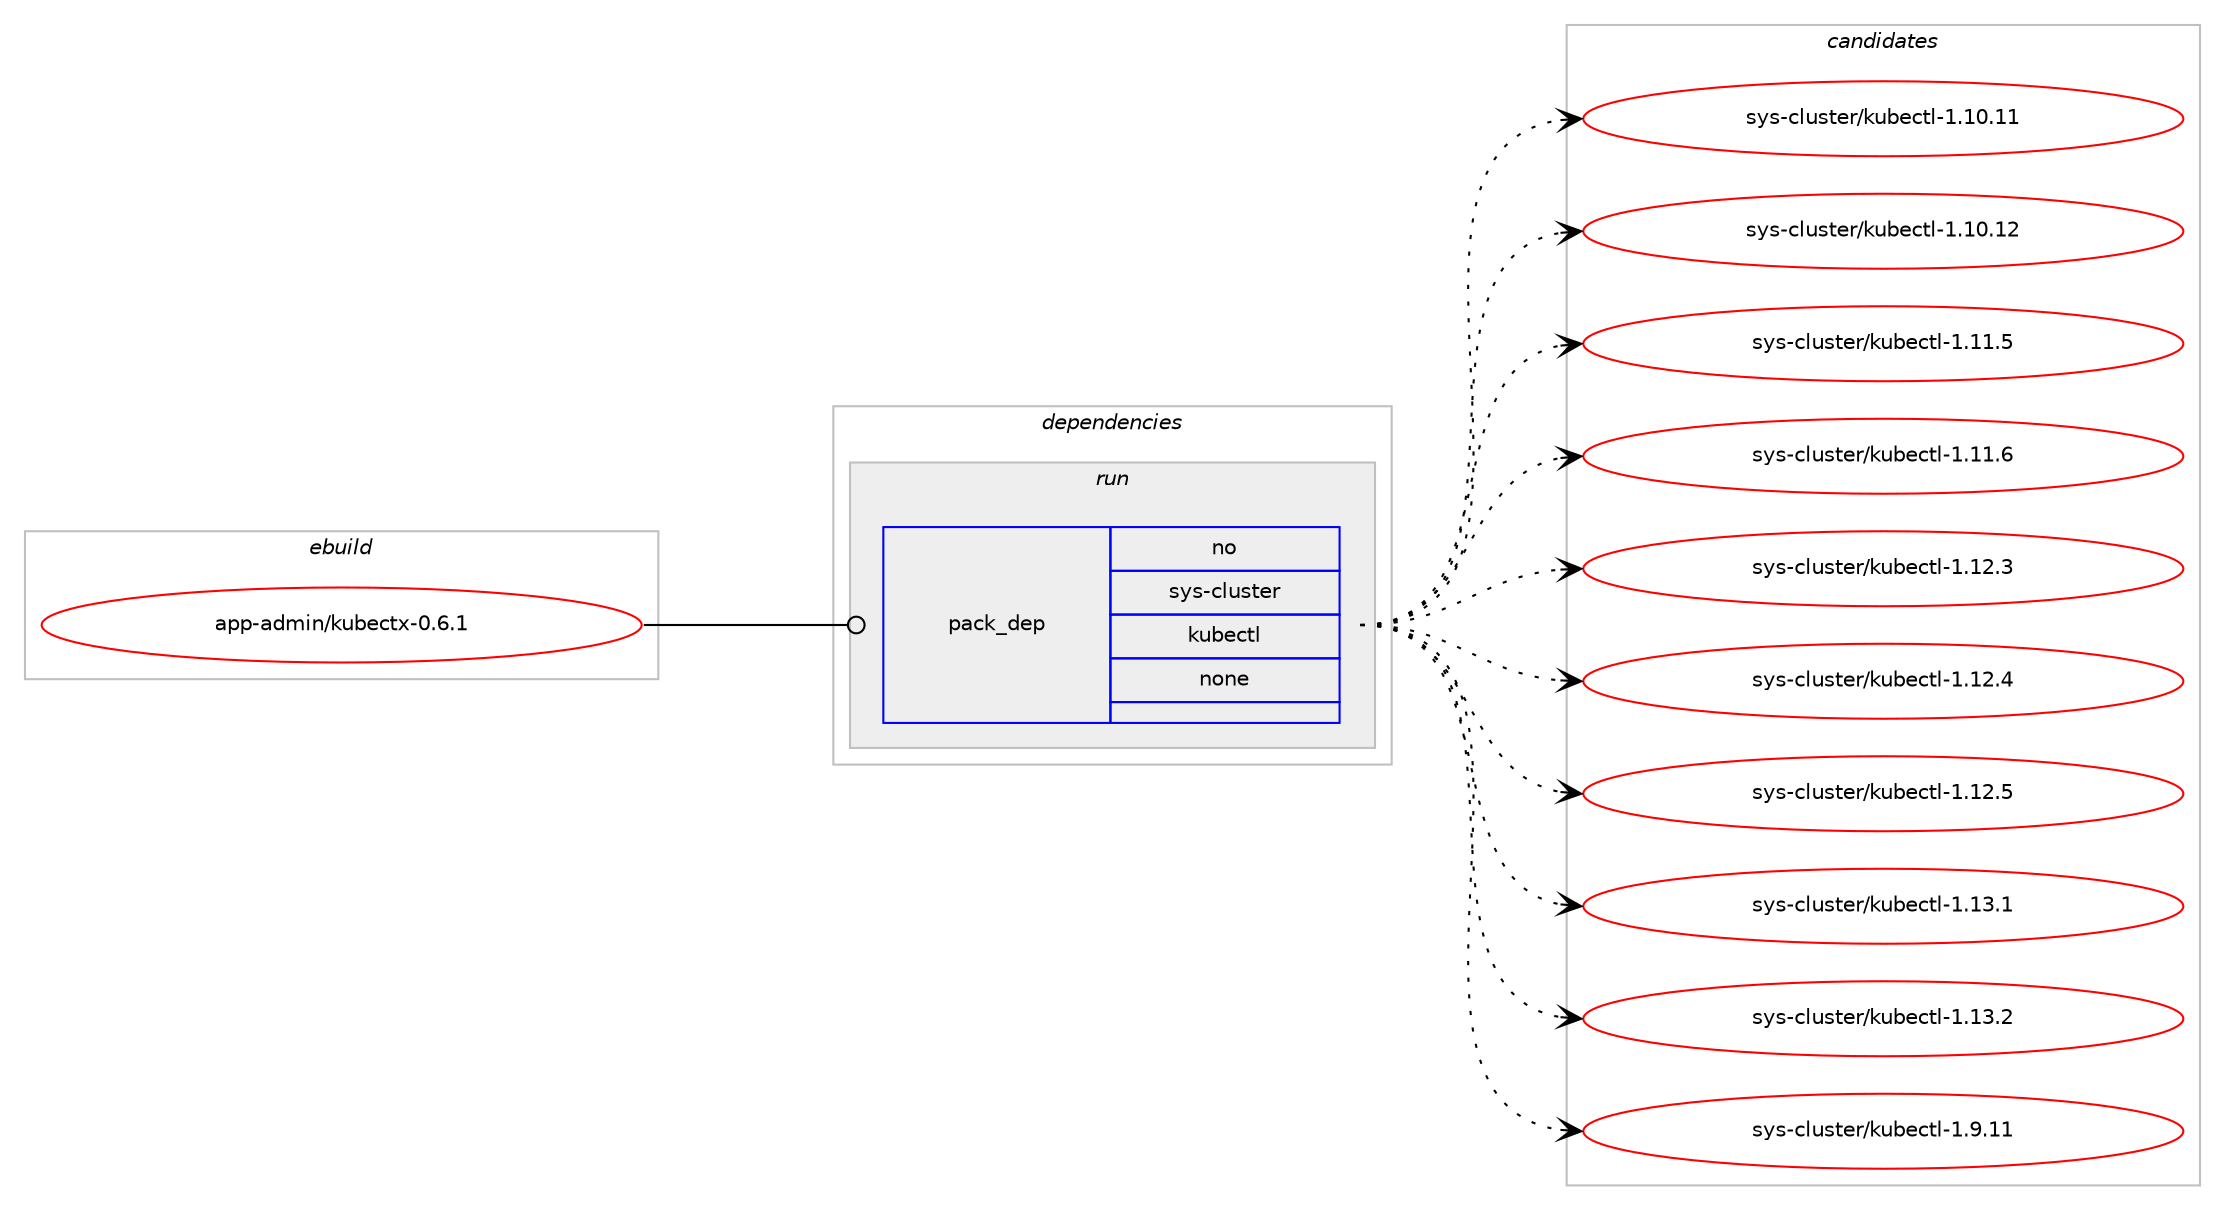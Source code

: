digraph prolog {

# *************
# Graph options
# *************

newrank=true;
concentrate=true;
compound=true;
graph [rankdir=LR,fontname=Helvetica,fontsize=10,ranksep=1.5];#, ranksep=2.5, nodesep=0.2];
edge  [arrowhead=vee];
node  [fontname=Helvetica,fontsize=10];

# **********
# The ebuild
# **********

subgraph cluster_leftcol {
color=gray;
rank=same;
label=<<i>ebuild</i>>;
id [label="app-admin/kubectx-0.6.1", color=red, width=4, href="../app-admin/kubectx-0.6.1.svg"];
}

# ****************
# The dependencies
# ****************

subgraph cluster_midcol {
color=gray;
label=<<i>dependencies</i>>;
subgraph cluster_compile {
fillcolor="#eeeeee";
style=filled;
label=<<i>compile</i>>;
}
subgraph cluster_compileandrun {
fillcolor="#eeeeee";
style=filled;
label=<<i>compile and run</i>>;
}
subgraph cluster_run {
fillcolor="#eeeeee";
style=filled;
label=<<i>run</i>>;
subgraph pack415 {
dependency529 [label=<<TABLE BORDER="0" CELLBORDER="1" CELLSPACING="0" CELLPADDING="4" WIDTH="220"><TR><TD ROWSPAN="6" CELLPADDING="30">pack_dep</TD></TR><TR><TD WIDTH="110">no</TD></TR><TR><TD>sys-cluster</TD></TR><TR><TD>kubectl</TD></TR><TR><TD>none</TD></TR><TR><TD></TD></TR></TABLE>>, shape=none, color=blue];
}
id:e -> dependency529:w [weight=20,style="solid",arrowhead="odot"];
}
}

# **************
# The candidates
# **************

subgraph cluster_choices {
rank=same;
color=gray;
label=<<i>candidates</i>>;

subgraph choice415 {
color=black;
nodesep=1;
choice11512111545991081171151161011144710711798101991161084549464948464949 [label="sys-cluster/kubectl-1.10.11", color=red, width=4,href="../sys-cluster/kubectl-1.10.11.svg"];
choice11512111545991081171151161011144710711798101991161084549464948464950 [label="sys-cluster/kubectl-1.10.12", color=red, width=4,href="../sys-cluster/kubectl-1.10.12.svg"];
choice115121115459910811711511610111447107117981019911610845494649494653 [label="sys-cluster/kubectl-1.11.5", color=red, width=4,href="../sys-cluster/kubectl-1.11.5.svg"];
choice115121115459910811711511610111447107117981019911610845494649494654 [label="sys-cluster/kubectl-1.11.6", color=red, width=4,href="../sys-cluster/kubectl-1.11.6.svg"];
choice115121115459910811711511610111447107117981019911610845494649504651 [label="sys-cluster/kubectl-1.12.3", color=red, width=4,href="../sys-cluster/kubectl-1.12.3.svg"];
choice115121115459910811711511610111447107117981019911610845494649504652 [label="sys-cluster/kubectl-1.12.4", color=red, width=4,href="../sys-cluster/kubectl-1.12.4.svg"];
choice115121115459910811711511610111447107117981019911610845494649504653 [label="sys-cluster/kubectl-1.12.5", color=red, width=4,href="../sys-cluster/kubectl-1.12.5.svg"];
choice115121115459910811711511610111447107117981019911610845494649514649 [label="sys-cluster/kubectl-1.13.1", color=red, width=4,href="../sys-cluster/kubectl-1.13.1.svg"];
choice115121115459910811711511610111447107117981019911610845494649514650 [label="sys-cluster/kubectl-1.13.2", color=red, width=4,href="../sys-cluster/kubectl-1.13.2.svg"];
choice115121115459910811711511610111447107117981019911610845494657464949 [label="sys-cluster/kubectl-1.9.11", color=red, width=4,href="../sys-cluster/kubectl-1.9.11.svg"];
dependency529:e -> choice11512111545991081171151161011144710711798101991161084549464948464949:w [style=dotted,weight="100"];
dependency529:e -> choice11512111545991081171151161011144710711798101991161084549464948464950:w [style=dotted,weight="100"];
dependency529:e -> choice115121115459910811711511610111447107117981019911610845494649494653:w [style=dotted,weight="100"];
dependency529:e -> choice115121115459910811711511610111447107117981019911610845494649494654:w [style=dotted,weight="100"];
dependency529:e -> choice115121115459910811711511610111447107117981019911610845494649504651:w [style=dotted,weight="100"];
dependency529:e -> choice115121115459910811711511610111447107117981019911610845494649504652:w [style=dotted,weight="100"];
dependency529:e -> choice115121115459910811711511610111447107117981019911610845494649504653:w [style=dotted,weight="100"];
dependency529:e -> choice115121115459910811711511610111447107117981019911610845494649514649:w [style=dotted,weight="100"];
dependency529:e -> choice115121115459910811711511610111447107117981019911610845494649514650:w [style=dotted,weight="100"];
dependency529:e -> choice115121115459910811711511610111447107117981019911610845494657464949:w [style=dotted,weight="100"];
}
}

}
